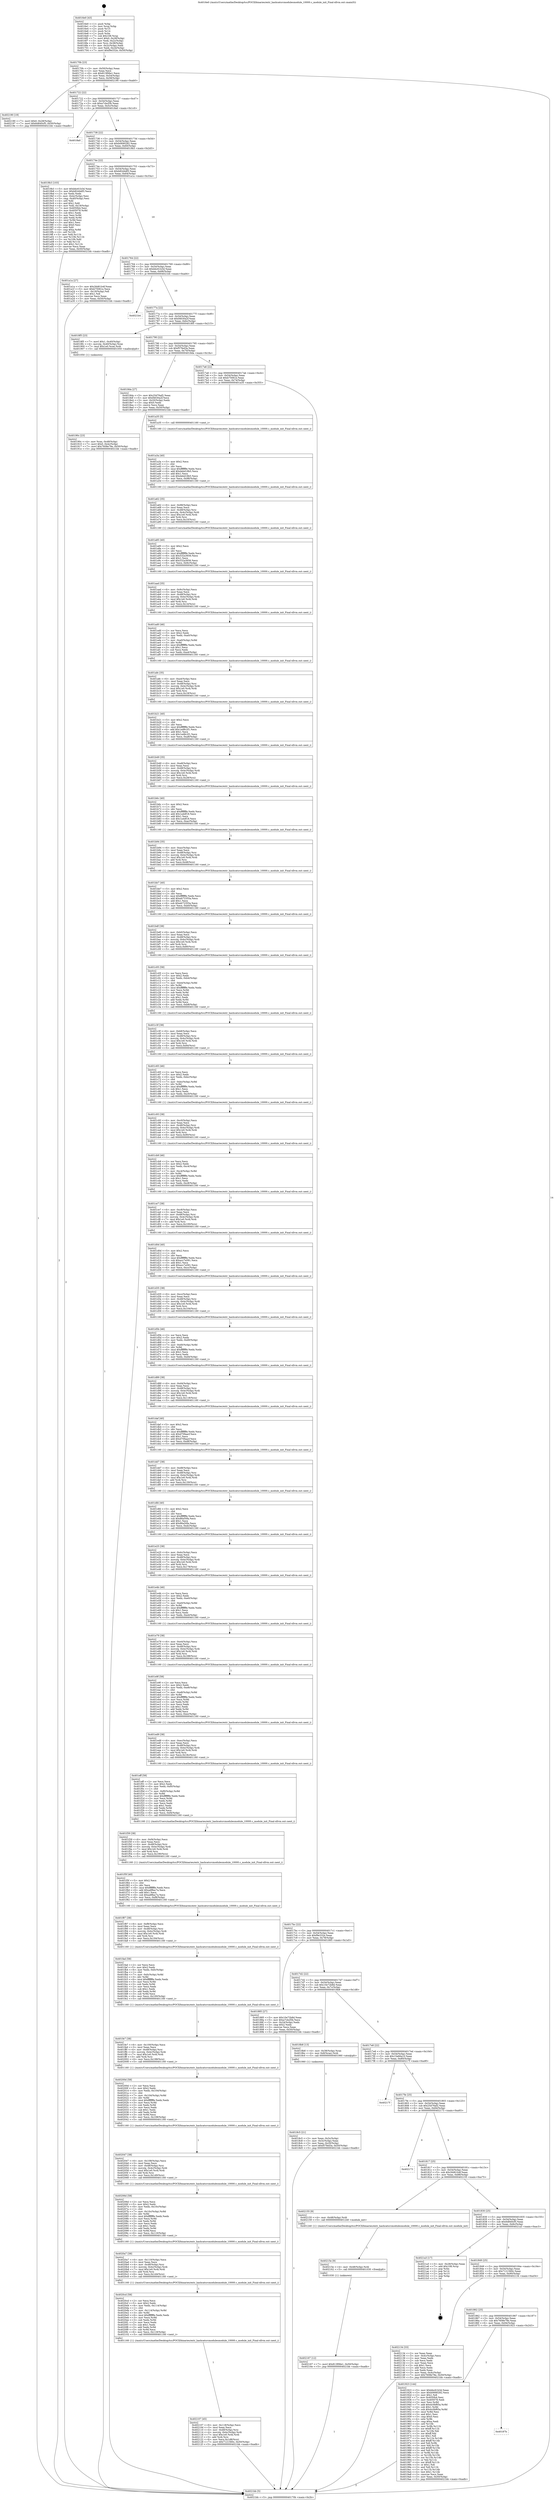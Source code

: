 digraph "0x4016e0" {
  label = "0x4016e0 (/mnt/c/Users/mathe/Desktop/tcc/POCII/binaries/extr_hashcatsrcmodulesmodule_10000.c_module_init_Final-ollvm.out::main(0))"
  labelloc = "t"
  node[shape=record]

  Entry [label="",width=0.3,height=0.3,shape=circle,fillcolor=black,style=filled]
  "0x40170b" [label="{
     0x40170b [23]\l
     | [instrs]\l
     &nbsp;&nbsp;0x40170b \<+3\>: mov -0x50(%rbp),%eax\l
     &nbsp;&nbsp;0x40170e \<+2\>: mov %eax,%ecx\l
     &nbsp;&nbsp;0x401710 \<+6\>: sub $0x813f06e1,%ecx\l
     &nbsp;&nbsp;0x401716 \<+3\>: mov %eax,-0x54(%rbp)\l
     &nbsp;&nbsp;0x401719 \<+3\>: mov %ecx,-0x58(%rbp)\l
     &nbsp;&nbsp;0x40171c \<+6\>: je 0000000000402190 \<main+0xab0\>\l
  }"]
  "0x402190" [label="{
     0x402190 [19]\l
     | [instrs]\l
     &nbsp;&nbsp;0x402190 \<+7\>: movl $0x0,-0x28(%rbp)\l
     &nbsp;&nbsp;0x402197 \<+7\>: movl $0x6d840cf5,-0x50(%rbp)\l
     &nbsp;&nbsp;0x40219e \<+5\>: jmp 00000000004021bb \<main+0xadb\>\l
  }"]
  "0x401722" [label="{
     0x401722 [22]\l
     | [instrs]\l
     &nbsp;&nbsp;0x401722 \<+5\>: jmp 0000000000401727 \<main+0x47\>\l
     &nbsp;&nbsp;0x401727 \<+3\>: mov -0x54(%rbp),%eax\l
     &nbsp;&nbsp;0x40172a \<+5\>: sub $0xa7cbcf3b,%eax\l
     &nbsp;&nbsp;0x40172f \<+3\>: mov %eax,-0x5c(%rbp)\l
     &nbsp;&nbsp;0x401732 \<+6\>: je 00000000004018a0 \<main+0x1c0\>\l
  }"]
  Exit [label="",width=0.3,height=0.3,shape=circle,fillcolor=black,style=filled,peripheries=2]
  "0x4018a0" [label="{
     0x4018a0\l
  }", style=dashed]
  "0x401738" [label="{
     0x401738 [22]\l
     | [instrs]\l
     &nbsp;&nbsp;0x401738 \<+5\>: jmp 000000000040173d \<main+0x5d\>\l
     &nbsp;&nbsp;0x40173d \<+3\>: mov -0x54(%rbp),%eax\l
     &nbsp;&nbsp;0x401740 \<+5\>: sub $0xb0690282,%eax\l
     &nbsp;&nbsp;0x401745 \<+3\>: mov %eax,-0x60(%rbp)\l
     &nbsp;&nbsp;0x401748 \<+6\>: je 00000000004019b3 \<main+0x2d3\>\l
  }"]
  "0x402167" [label="{
     0x402167 [12]\l
     | [instrs]\l
     &nbsp;&nbsp;0x402167 \<+7\>: movl $0x813f06e1,-0x50(%rbp)\l
     &nbsp;&nbsp;0x40216e \<+5\>: jmp 00000000004021bb \<main+0xadb\>\l
  }"]
  "0x4019b3" [label="{
     0x4019b3 [103]\l
     | [instrs]\l
     &nbsp;&nbsp;0x4019b3 \<+5\>: mov $0xbbc61b3d,%eax\l
     &nbsp;&nbsp;0x4019b8 \<+5\>: mov $0xb82d4df3,%ecx\l
     &nbsp;&nbsp;0x4019bd \<+2\>: xor %edx,%edx\l
     &nbsp;&nbsp;0x4019bf \<+3\>: mov -0x4c(%rbp),%esi\l
     &nbsp;&nbsp;0x4019c2 \<+3\>: cmp -0x40(%rbp),%esi\l
     &nbsp;&nbsp;0x4019c5 \<+4\>: setl %dil\l
     &nbsp;&nbsp;0x4019c9 \<+4\>: and $0x1,%dil\l
     &nbsp;&nbsp;0x4019cd \<+4\>: mov %dil,-0x19(%rbp)\l
     &nbsp;&nbsp;0x4019d1 \<+7\>: mov 0x4050b4,%esi\l
     &nbsp;&nbsp;0x4019d8 \<+8\>: mov 0x405078,%r8d\l
     &nbsp;&nbsp;0x4019e0 \<+3\>: sub $0x1,%edx\l
     &nbsp;&nbsp;0x4019e3 \<+3\>: mov %esi,%r9d\l
     &nbsp;&nbsp;0x4019e6 \<+3\>: add %edx,%r9d\l
     &nbsp;&nbsp;0x4019e9 \<+4\>: imul %r9d,%esi\l
     &nbsp;&nbsp;0x4019ed \<+3\>: and $0x1,%esi\l
     &nbsp;&nbsp;0x4019f0 \<+3\>: cmp $0x0,%esi\l
     &nbsp;&nbsp;0x4019f3 \<+4\>: sete %dil\l
     &nbsp;&nbsp;0x4019f7 \<+4\>: cmp $0xa,%r8d\l
     &nbsp;&nbsp;0x4019fb \<+4\>: setl %r10b\l
     &nbsp;&nbsp;0x4019ff \<+3\>: mov %dil,%r11b\l
     &nbsp;&nbsp;0x401a02 \<+3\>: and %r10b,%r11b\l
     &nbsp;&nbsp;0x401a05 \<+3\>: xor %r10b,%dil\l
     &nbsp;&nbsp;0x401a08 \<+3\>: or %dil,%r11b\l
     &nbsp;&nbsp;0x401a0b \<+4\>: test $0x1,%r11b\l
     &nbsp;&nbsp;0x401a0f \<+3\>: cmovne %ecx,%eax\l
     &nbsp;&nbsp;0x401a12 \<+3\>: mov %eax,-0x50(%rbp)\l
     &nbsp;&nbsp;0x401a15 \<+5\>: jmp 00000000004021bb \<main+0xadb\>\l
  }"]
  "0x40174e" [label="{
     0x40174e [22]\l
     | [instrs]\l
     &nbsp;&nbsp;0x40174e \<+5\>: jmp 0000000000401753 \<main+0x73\>\l
     &nbsp;&nbsp;0x401753 \<+3\>: mov -0x54(%rbp),%eax\l
     &nbsp;&nbsp;0x401756 \<+5\>: sub $0xb82d4df3,%eax\l
     &nbsp;&nbsp;0x40175b \<+3\>: mov %eax,-0x64(%rbp)\l
     &nbsp;&nbsp;0x40175e \<+6\>: je 0000000000401a1a \<main+0x33a\>\l
  }"]
  "0x40215e" [label="{
     0x40215e [9]\l
     | [instrs]\l
     &nbsp;&nbsp;0x40215e \<+4\>: mov -0x48(%rbp),%rdi\l
     &nbsp;&nbsp;0x402162 \<+5\>: call 0000000000401030 \<free@plt\>\l
     | [calls]\l
     &nbsp;&nbsp;0x401030 \{1\} (unknown)\l
  }"]
  "0x401a1a" [label="{
     0x401a1a [27]\l
     | [instrs]\l
     &nbsp;&nbsp;0x401a1a \<+5\>: mov $0x26d61b4f,%eax\l
     &nbsp;&nbsp;0x401a1f \<+5\>: mov $0xb75061e,%ecx\l
     &nbsp;&nbsp;0x401a24 \<+3\>: mov -0x19(%rbp),%dl\l
     &nbsp;&nbsp;0x401a27 \<+3\>: test $0x1,%dl\l
     &nbsp;&nbsp;0x401a2a \<+3\>: cmovne %ecx,%eax\l
     &nbsp;&nbsp;0x401a2d \<+3\>: mov %eax,-0x50(%rbp)\l
     &nbsp;&nbsp;0x401a30 \<+5\>: jmp 00000000004021bb \<main+0xadb\>\l
  }"]
  "0x401764" [label="{
     0x401764 [22]\l
     | [instrs]\l
     &nbsp;&nbsp;0x401764 \<+5\>: jmp 0000000000401769 \<main+0x89\>\l
     &nbsp;&nbsp;0x401769 \<+3\>: mov -0x54(%rbp),%eax\l
     &nbsp;&nbsp;0x40176c \<+5\>: sub $0xbbc61b3d,%eax\l
     &nbsp;&nbsp;0x401771 \<+3\>: mov %eax,-0x68(%rbp)\l
     &nbsp;&nbsp;0x401774 \<+6\>: je 00000000004021b4 \<main+0xad4\>\l
  }"]
  "0x402107" [label="{
     0x402107 [45]\l
     | [instrs]\l
     &nbsp;&nbsp;0x402107 \<+6\>: mov -0x118(%rbp),%ecx\l
     &nbsp;&nbsp;0x40210d \<+3\>: imul %eax,%ecx\l
     &nbsp;&nbsp;0x402110 \<+4\>: mov -0x48(%rbp),%rsi\l
     &nbsp;&nbsp;0x402114 \<+4\>: movslq -0x4c(%rbp),%rdi\l
     &nbsp;&nbsp;0x402118 \<+7\>: imul $0x1e0,%rdi,%rdi\l
     &nbsp;&nbsp;0x40211f \<+3\>: add %rdi,%rsi\l
     &nbsp;&nbsp;0x402122 \<+6\>: mov %ecx,0x1d8(%rsi)\l
     &nbsp;&nbsp;0x402128 \<+7\>: movl $0x7121560c,-0x50(%rbp)\l
     &nbsp;&nbsp;0x40212f \<+5\>: jmp 00000000004021bb \<main+0xadb\>\l
  }"]
  "0x4021b4" [label="{
     0x4021b4\l
  }", style=dashed]
  "0x40177a" [label="{
     0x40177a [22]\l
     | [instrs]\l
     &nbsp;&nbsp;0x40177a \<+5\>: jmp 000000000040177f \<main+0x9f\>\l
     &nbsp;&nbsp;0x40177f \<+3\>: mov -0x54(%rbp),%eax\l
     &nbsp;&nbsp;0x401782 \<+5\>: sub $0xf4630a2f,%eax\l
     &nbsp;&nbsp;0x401787 \<+3\>: mov %eax,-0x6c(%rbp)\l
     &nbsp;&nbsp;0x40178a \<+6\>: je 00000000004018f5 \<main+0x215\>\l
  }"]
  "0x4020cd" [label="{
     0x4020cd [58]\l
     | [instrs]\l
     &nbsp;&nbsp;0x4020cd \<+2\>: xor %ecx,%ecx\l
     &nbsp;&nbsp;0x4020cf \<+5\>: mov $0x2,%edx\l
     &nbsp;&nbsp;0x4020d4 \<+6\>: mov %edx,-0x114(%rbp)\l
     &nbsp;&nbsp;0x4020da \<+1\>: cltd\l
     &nbsp;&nbsp;0x4020db \<+7\>: mov -0x114(%rbp),%r8d\l
     &nbsp;&nbsp;0x4020e2 \<+3\>: idiv %r8d\l
     &nbsp;&nbsp;0x4020e5 \<+6\>: imul $0xfffffffe,%edx,%edx\l
     &nbsp;&nbsp;0x4020eb \<+3\>: mov %ecx,%r9d\l
     &nbsp;&nbsp;0x4020ee \<+3\>: sub %edx,%r9d\l
     &nbsp;&nbsp;0x4020f1 \<+2\>: mov %ecx,%edx\l
     &nbsp;&nbsp;0x4020f3 \<+3\>: sub $0x1,%edx\l
     &nbsp;&nbsp;0x4020f6 \<+3\>: add %edx,%r9d\l
     &nbsp;&nbsp;0x4020f9 \<+3\>: sub %r9d,%ecx\l
     &nbsp;&nbsp;0x4020fc \<+6\>: mov %ecx,-0x118(%rbp)\l
     &nbsp;&nbsp;0x402102 \<+5\>: call 0000000000401160 \<next_i\>\l
     | [calls]\l
     &nbsp;&nbsp;0x401160 \{1\} (/mnt/c/Users/mathe/Desktop/tcc/POCII/binaries/extr_hashcatsrcmodulesmodule_10000.c_module_init_Final-ollvm.out::next_i)\l
  }"]
  "0x4018f5" [label="{
     0x4018f5 [23]\l
     | [instrs]\l
     &nbsp;&nbsp;0x4018f5 \<+7\>: movl $0x1,-0x40(%rbp)\l
     &nbsp;&nbsp;0x4018fc \<+4\>: movslq -0x40(%rbp),%rax\l
     &nbsp;&nbsp;0x401900 \<+7\>: imul $0x1e0,%rax,%rdi\l
     &nbsp;&nbsp;0x401907 \<+5\>: call 0000000000401050 \<malloc@plt\>\l
     | [calls]\l
     &nbsp;&nbsp;0x401050 \{1\} (unknown)\l
  }"]
  "0x401790" [label="{
     0x401790 [22]\l
     | [instrs]\l
     &nbsp;&nbsp;0x401790 \<+5\>: jmp 0000000000401795 \<main+0xb5\>\l
     &nbsp;&nbsp;0x401795 \<+3\>: mov -0x54(%rbp),%eax\l
     &nbsp;&nbsp;0x401798 \<+5\>: sub $0xf57fed3a,%eax\l
     &nbsp;&nbsp;0x40179d \<+3\>: mov %eax,-0x70(%rbp)\l
     &nbsp;&nbsp;0x4017a0 \<+6\>: je 00000000004018da \<main+0x1fa\>\l
  }"]
  "0x4020a7" [label="{
     0x4020a7 [38]\l
     | [instrs]\l
     &nbsp;&nbsp;0x4020a7 \<+6\>: mov -0x110(%rbp),%ecx\l
     &nbsp;&nbsp;0x4020ad \<+3\>: imul %eax,%ecx\l
     &nbsp;&nbsp;0x4020b0 \<+4\>: mov -0x48(%rbp),%rsi\l
     &nbsp;&nbsp;0x4020b4 \<+4\>: movslq -0x4c(%rbp),%rdi\l
     &nbsp;&nbsp;0x4020b8 \<+7\>: imul $0x1e0,%rdi,%rdi\l
     &nbsp;&nbsp;0x4020bf \<+3\>: add %rdi,%rsi\l
     &nbsp;&nbsp;0x4020c2 \<+6\>: mov %ecx,0x1d4(%rsi)\l
     &nbsp;&nbsp;0x4020c8 \<+5\>: call 0000000000401160 \<next_i\>\l
     | [calls]\l
     &nbsp;&nbsp;0x401160 \{1\} (/mnt/c/Users/mathe/Desktop/tcc/POCII/binaries/extr_hashcatsrcmodulesmodule_10000.c_module_init_Final-ollvm.out::next_i)\l
  }"]
  "0x4018da" [label="{
     0x4018da [27]\l
     | [instrs]\l
     &nbsp;&nbsp;0x4018da \<+5\>: mov $0x25d76af2,%eax\l
     &nbsp;&nbsp;0x4018df \<+5\>: mov $0xf4630a2f,%ecx\l
     &nbsp;&nbsp;0x4018e4 \<+3\>: mov -0x20(%rbp),%edx\l
     &nbsp;&nbsp;0x4018e7 \<+3\>: cmp $0x0,%edx\l
     &nbsp;&nbsp;0x4018ea \<+3\>: cmove %ecx,%eax\l
     &nbsp;&nbsp;0x4018ed \<+3\>: mov %eax,-0x50(%rbp)\l
     &nbsp;&nbsp;0x4018f0 \<+5\>: jmp 00000000004021bb \<main+0xadb\>\l
  }"]
  "0x4017a6" [label="{
     0x4017a6 [22]\l
     | [instrs]\l
     &nbsp;&nbsp;0x4017a6 \<+5\>: jmp 00000000004017ab \<main+0xcb\>\l
     &nbsp;&nbsp;0x4017ab \<+3\>: mov -0x54(%rbp),%eax\l
     &nbsp;&nbsp;0x4017ae \<+5\>: sub $0xb75061e,%eax\l
     &nbsp;&nbsp;0x4017b3 \<+3\>: mov %eax,-0x74(%rbp)\l
     &nbsp;&nbsp;0x4017b6 \<+6\>: je 0000000000401a35 \<main+0x355\>\l
  }"]
  "0x40206d" [label="{
     0x40206d [58]\l
     | [instrs]\l
     &nbsp;&nbsp;0x40206d \<+2\>: xor %ecx,%ecx\l
     &nbsp;&nbsp;0x40206f \<+5\>: mov $0x2,%edx\l
     &nbsp;&nbsp;0x402074 \<+6\>: mov %edx,-0x10c(%rbp)\l
     &nbsp;&nbsp;0x40207a \<+1\>: cltd\l
     &nbsp;&nbsp;0x40207b \<+7\>: mov -0x10c(%rbp),%r8d\l
     &nbsp;&nbsp;0x402082 \<+3\>: idiv %r8d\l
     &nbsp;&nbsp;0x402085 \<+6\>: imul $0xfffffffe,%edx,%edx\l
     &nbsp;&nbsp;0x40208b \<+3\>: mov %ecx,%r9d\l
     &nbsp;&nbsp;0x40208e \<+3\>: sub %edx,%r9d\l
     &nbsp;&nbsp;0x402091 \<+2\>: mov %ecx,%edx\l
     &nbsp;&nbsp;0x402093 \<+3\>: sub $0x1,%edx\l
     &nbsp;&nbsp;0x402096 \<+3\>: add %edx,%r9d\l
     &nbsp;&nbsp;0x402099 \<+3\>: sub %r9d,%ecx\l
     &nbsp;&nbsp;0x40209c \<+6\>: mov %ecx,-0x110(%rbp)\l
     &nbsp;&nbsp;0x4020a2 \<+5\>: call 0000000000401160 \<next_i\>\l
     | [calls]\l
     &nbsp;&nbsp;0x401160 \{1\} (/mnt/c/Users/mathe/Desktop/tcc/POCII/binaries/extr_hashcatsrcmodulesmodule_10000.c_module_init_Final-ollvm.out::next_i)\l
  }"]
  "0x401a35" [label="{
     0x401a35 [5]\l
     | [instrs]\l
     &nbsp;&nbsp;0x401a35 \<+5\>: call 0000000000401160 \<next_i\>\l
     | [calls]\l
     &nbsp;&nbsp;0x401160 \{1\} (/mnt/c/Users/mathe/Desktop/tcc/POCII/binaries/extr_hashcatsrcmodulesmodule_10000.c_module_init_Final-ollvm.out::next_i)\l
  }"]
  "0x4017bc" [label="{
     0x4017bc [22]\l
     | [instrs]\l
     &nbsp;&nbsp;0x4017bc \<+5\>: jmp 00000000004017c1 \<main+0xe1\>\l
     &nbsp;&nbsp;0x4017c1 \<+3\>: mov -0x54(%rbp),%eax\l
     &nbsp;&nbsp;0x4017c4 \<+5\>: sub $0xf9e332e,%eax\l
     &nbsp;&nbsp;0x4017c9 \<+3\>: mov %eax,-0x78(%rbp)\l
     &nbsp;&nbsp;0x4017cc \<+6\>: je 0000000000401885 \<main+0x1a5\>\l
  }"]
  "0x402047" [label="{
     0x402047 [38]\l
     | [instrs]\l
     &nbsp;&nbsp;0x402047 \<+6\>: mov -0x108(%rbp),%ecx\l
     &nbsp;&nbsp;0x40204d \<+3\>: imul %eax,%ecx\l
     &nbsp;&nbsp;0x402050 \<+4\>: mov -0x48(%rbp),%rsi\l
     &nbsp;&nbsp;0x402054 \<+4\>: movslq -0x4c(%rbp),%rdi\l
     &nbsp;&nbsp;0x402058 \<+7\>: imul $0x1e0,%rdi,%rdi\l
     &nbsp;&nbsp;0x40205f \<+3\>: add %rdi,%rsi\l
     &nbsp;&nbsp;0x402062 \<+6\>: mov %ecx,0x1d0(%rsi)\l
     &nbsp;&nbsp;0x402068 \<+5\>: call 0000000000401160 \<next_i\>\l
     | [calls]\l
     &nbsp;&nbsp;0x401160 \{1\} (/mnt/c/Users/mathe/Desktop/tcc/POCII/binaries/extr_hashcatsrcmodulesmodule_10000.c_module_init_Final-ollvm.out::next_i)\l
  }"]
  "0x401885" [label="{
     0x401885 [27]\l
     | [instrs]\l
     &nbsp;&nbsp;0x401885 \<+5\>: mov $0x10e72b8d,%eax\l
     &nbsp;&nbsp;0x40188a \<+5\>: mov $0xa7cbcf3b,%ecx\l
     &nbsp;&nbsp;0x40188f \<+3\>: mov -0x24(%rbp),%edx\l
     &nbsp;&nbsp;0x401892 \<+3\>: cmp $0x2,%edx\l
     &nbsp;&nbsp;0x401895 \<+3\>: cmovne %ecx,%eax\l
     &nbsp;&nbsp;0x401898 \<+3\>: mov %eax,-0x50(%rbp)\l
     &nbsp;&nbsp;0x40189b \<+5\>: jmp 00000000004021bb \<main+0xadb\>\l
  }"]
  "0x4017d2" [label="{
     0x4017d2 [22]\l
     | [instrs]\l
     &nbsp;&nbsp;0x4017d2 \<+5\>: jmp 00000000004017d7 \<main+0xf7\>\l
     &nbsp;&nbsp;0x4017d7 \<+3\>: mov -0x54(%rbp),%eax\l
     &nbsp;&nbsp;0x4017da \<+5\>: sub $0x10e72b8d,%eax\l
     &nbsp;&nbsp;0x4017df \<+3\>: mov %eax,-0x7c(%rbp)\l
     &nbsp;&nbsp;0x4017e2 \<+6\>: je 00000000004018b8 \<main+0x1d8\>\l
  }"]
  "0x4021bb" [label="{
     0x4021bb [5]\l
     | [instrs]\l
     &nbsp;&nbsp;0x4021bb \<+5\>: jmp 000000000040170b \<main+0x2b\>\l
  }"]
  "0x4016e0" [label="{
     0x4016e0 [43]\l
     | [instrs]\l
     &nbsp;&nbsp;0x4016e0 \<+1\>: push %rbp\l
     &nbsp;&nbsp;0x4016e1 \<+3\>: mov %rsp,%rbp\l
     &nbsp;&nbsp;0x4016e4 \<+2\>: push %r15\l
     &nbsp;&nbsp;0x4016e6 \<+2\>: push %r14\l
     &nbsp;&nbsp;0x4016e8 \<+1\>: push %rbx\l
     &nbsp;&nbsp;0x4016e9 \<+7\>: sub $0x108,%rsp\l
     &nbsp;&nbsp;0x4016f0 \<+7\>: movl $0x0,-0x28(%rbp)\l
     &nbsp;&nbsp;0x4016f7 \<+3\>: mov %edi,-0x2c(%rbp)\l
     &nbsp;&nbsp;0x4016fa \<+4\>: mov %rsi,-0x38(%rbp)\l
     &nbsp;&nbsp;0x4016fe \<+3\>: mov -0x2c(%rbp),%edi\l
     &nbsp;&nbsp;0x401701 \<+3\>: mov %edi,-0x24(%rbp)\l
     &nbsp;&nbsp;0x401704 \<+7\>: movl $0xf9e332e,-0x50(%rbp)\l
  }"]
  "0x40200d" [label="{
     0x40200d [58]\l
     | [instrs]\l
     &nbsp;&nbsp;0x40200d \<+2\>: xor %ecx,%ecx\l
     &nbsp;&nbsp;0x40200f \<+5\>: mov $0x2,%edx\l
     &nbsp;&nbsp;0x402014 \<+6\>: mov %edx,-0x104(%rbp)\l
     &nbsp;&nbsp;0x40201a \<+1\>: cltd\l
     &nbsp;&nbsp;0x40201b \<+7\>: mov -0x104(%rbp),%r8d\l
     &nbsp;&nbsp;0x402022 \<+3\>: idiv %r8d\l
     &nbsp;&nbsp;0x402025 \<+6\>: imul $0xfffffffe,%edx,%edx\l
     &nbsp;&nbsp;0x40202b \<+3\>: mov %ecx,%r9d\l
     &nbsp;&nbsp;0x40202e \<+3\>: sub %edx,%r9d\l
     &nbsp;&nbsp;0x402031 \<+2\>: mov %ecx,%edx\l
     &nbsp;&nbsp;0x402033 \<+3\>: sub $0x1,%edx\l
     &nbsp;&nbsp;0x402036 \<+3\>: add %edx,%r9d\l
     &nbsp;&nbsp;0x402039 \<+3\>: sub %r9d,%ecx\l
     &nbsp;&nbsp;0x40203c \<+6\>: mov %ecx,-0x108(%rbp)\l
     &nbsp;&nbsp;0x402042 \<+5\>: call 0000000000401160 \<next_i\>\l
     | [calls]\l
     &nbsp;&nbsp;0x401160 \{1\} (/mnt/c/Users/mathe/Desktop/tcc/POCII/binaries/extr_hashcatsrcmodulesmodule_10000.c_module_init_Final-ollvm.out::next_i)\l
  }"]
  "0x4018b8" [label="{
     0x4018b8 [13]\l
     | [instrs]\l
     &nbsp;&nbsp;0x4018b8 \<+4\>: mov -0x38(%rbp),%rax\l
     &nbsp;&nbsp;0x4018bc \<+4\>: mov 0x8(%rax),%rdi\l
     &nbsp;&nbsp;0x4018c0 \<+5\>: call 0000000000401060 \<atoi@plt\>\l
     | [calls]\l
     &nbsp;&nbsp;0x401060 \{1\} (unknown)\l
  }"]
  "0x4017e8" [label="{
     0x4017e8 [22]\l
     | [instrs]\l
     &nbsp;&nbsp;0x4017e8 \<+5\>: jmp 00000000004017ed \<main+0x10d\>\l
     &nbsp;&nbsp;0x4017ed \<+3\>: mov -0x54(%rbp),%eax\l
     &nbsp;&nbsp;0x4017f0 \<+5\>: sub $0x15a66a10,%eax\l
     &nbsp;&nbsp;0x4017f5 \<+3\>: mov %eax,-0x80(%rbp)\l
     &nbsp;&nbsp;0x4017f8 \<+6\>: je 000000000040217f \<main+0xa9f\>\l
  }"]
  "0x4018c5" [label="{
     0x4018c5 [21]\l
     | [instrs]\l
     &nbsp;&nbsp;0x4018c5 \<+3\>: mov %eax,-0x3c(%rbp)\l
     &nbsp;&nbsp;0x4018c8 \<+3\>: mov -0x3c(%rbp),%eax\l
     &nbsp;&nbsp;0x4018cb \<+3\>: mov %eax,-0x20(%rbp)\l
     &nbsp;&nbsp;0x4018ce \<+7\>: movl $0xf57fed3a,-0x50(%rbp)\l
     &nbsp;&nbsp;0x4018d5 \<+5\>: jmp 00000000004021bb \<main+0xadb\>\l
  }"]
  "0x40190c" [label="{
     0x40190c [23]\l
     | [instrs]\l
     &nbsp;&nbsp;0x40190c \<+4\>: mov %rax,-0x48(%rbp)\l
     &nbsp;&nbsp;0x401910 \<+7\>: movl $0x0,-0x4c(%rbp)\l
     &nbsp;&nbsp;0x401917 \<+7\>: movl $0x7608e78e,-0x50(%rbp)\l
     &nbsp;&nbsp;0x40191e \<+5\>: jmp 00000000004021bb \<main+0xadb\>\l
  }"]
  "0x401fe7" [label="{
     0x401fe7 [38]\l
     | [instrs]\l
     &nbsp;&nbsp;0x401fe7 \<+6\>: mov -0x100(%rbp),%ecx\l
     &nbsp;&nbsp;0x401fed \<+3\>: imul %eax,%ecx\l
     &nbsp;&nbsp;0x401ff0 \<+4\>: mov -0x48(%rbp),%rsi\l
     &nbsp;&nbsp;0x401ff4 \<+4\>: movslq -0x4c(%rbp),%rdi\l
     &nbsp;&nbsp;0x401ff8 \<+7\>: imul $0x1e0,%rdi,%rdi\l
     &nbsp;&nbsp;0x401fff \<+3\>: add %rdi,%rsi\l
     &nbsp;&nbsp;0x402002 \<+6\>: mov %ecx,0x198(%rsi)\l
     &nbsp;&nbsp;0x402008 \<+5\>: call 0000000000401160 \<next_i\>\l
     | [calls]\l
     &nbsp;&nbsp;0x401160 \{1\} (/mnt/c/Users/mathe/Desktop/tcc/POCII/binaries/extr_hashcatsrcmodulesmodule_10000.c_module_init_Final-ollvm.out::next_i)\l
  }"]
  "0x40217f" [label="{
     0x40217f\l
  }", style=dashed]
  "0x4017fe" [label="{
     0x4017fe [25]\l
     | [instrs]\l
     &nbsp;&nbsp;0x4017fe \<+5\>: jmp 0000000000401803 \<main+0x123\>\l
     &nbsp;&nbsp;0x401803 \<+3\>: mov -0x54(%rbp),%eax\l
     &nbsp;&nbsp;0x401806 \<+5\>: sub $0x25d76af2,%eax\l
     &nbsp;&nbsp;0x40180b \<+6\>: mov %eax,-0x84(%rbp)\l
     &nbsp;&nbsp;0x401811 \<+6\>: je 0000000000402173 \<main+0xa93\>\l
  }"]
  "0x401fad" [label="{
     0x401fad [58]\l
     | [instrs]\l
     &nbsp;&nbsp;0x401fad \<+2\>: xor %ecx,%ecx\l
     &nbsp;&nbsp;0x401faf \<+5\>: mov $0x2,%edx\l
     &nbsp;&nbsp;0x401fb4 \<+6\>: mov %edx,-0xfc(%rbp)\l
     &nbsp;&nbsp;0x401fba \<+1\>: cltd\l
     &nbsp;&nbsp;0x401fbb \<+7\>: mov -0xfc(%rbp),%r8d\l
     &nbsp;&nbsp;0x401fc2 \<+3\>: idiv %r8d\l
     &nbsp;&nbsp;0x401fc5 \<+6\>: imul $0xfffffffe,%edx,%edx\l
     &nbsp;&nbsp;0x401fcb \<+3\>: mov %ecx,%r9d\l
     &nbsp;&nbsp;0x401fce \<+3\>: sub %edx,%r9d\l
     &nbsp;&nbsp;0x401fd1 \<+2\>: mov %ecx,%edx\l
     &nbsp;&nbsp;0x401fd3 \<+3\>: sub $0x1,%edx\l
     &nbsp;&nbsp;0x401fd6 \<+3\>: add %edx,%r9d\l
     &nbsp;&nbsp;0x401fd9 \<+3\>: sub %r9d,%ecx\l
     &nbsp;&nbsp;0x401fdc \<+6\>: mov %ecx,-0x100(%rbp)\l
     &nbsp;&nbsp;0x401fe2 \<+5\>: call 0000000000401160 \<next_i\>\l
     | [calls]\l
     &nbsp;&nbsp;0x401160 \{1\} (/mnt/c/Users/mathe/Desktop/tcc/POCII/binaries/extr_hashcatsrcmodulesmodule_10000.c_module_init_Final-ollvm.out::next_i)\l
  }"]
  "0x402173" [label="{
     0x402173\l
  }", style=dashed]
  "0x401817" [label="{
     0x401817 [25]\l
     | [instrs]\l
     &nbsp;&nbsp;0x401817 \<+5\>: jmp 000000000040181c \<main+0x13c\>\l
     &nbsp;&nbsp;0x40181c \<+3\>: mov -0x54(%rbp),%eax\l
     &nbsp;&nbsp;0x40181f \<+5\>: sub $0x26d61b4f,%eax\l
     &nbsp;&nbsp;0x401824 \<+6\>: mov %eax,-0x88(%rbp)\l
     &nbsp;&nbsp;0x40182a \<+6\>: je 0000000000402155 \<main+0xa75\>\l
  }"]
  "0x401f87" [label="{
     0x401f87 [38]\l
     | [instrs]\l
     &nbsp;&nbsp;0x401f87 \<+6\>: mov -0xf8(%rbp),%ecx\l
     &nbsp;&nbsp;0x401f8d \<+3\>: imul %eax,%ecx\l
     &nbsp;&nbsp;0x401f90 \<+4\>: mov -0x48(%rbp),%rsi\l
     &nbsp;&nbsp;0x401f94 \<+4\>: movslq -0x4c(%rbp),%rdi\l
     &nbsp;&nbsp;0x401f98 \<+7\>: imul $0x1e0,%rdi,%rdi\l
     &nbsp;&nbsp;0x401f9f \<+3\>: add %rdi,%rsi\l
     &nbsp;&nbsp;0x401fa2 \<+6\>: mov %ecx,0x194(%rsi)\l
     &nbsp;&nbsp;0x401fa8 \<+5\>: call 0000000000401160 \<next_i\>\l
     | [calls]\l
     &nbsp;&nbsp;0x401160 \{1\} (/mnt/c/Users/mathe/Desktop/tcc/POCII/binaries/extr_hashcatsrcmodulesmodule_10000.c_module_init_Final-ollvm.out::next_i)\l
  }"]
  "0x402155" [label="{
     0x402155 [9]\l
     | [instrs]\l
     &nbsp;&nbsp;0x402155 \<+4\>: mov -0x48(%rbp),%rdi\l
     &nbsp;&nbsp;0x402159 \<+5\>: call 0000000000401240 \<module_init\>\l
     | [calls]\l
     &nbsp;&nbsp;0x401240 \{1\} (/mnt/c/Users/mathe/Desktop/tcc/POCII/binaries/extr_hashcatsrcmodulesmodule_10000.c_module_init_Final-ollvm.out::module_init)\l
  }"]
  "0x401830" [label="{
     0x401830 [25]\l
     | [instrs]\l
     &nbsp;&nbsp;0x401830 \<+5\>: jmp 0000000000401835 \<main+0x155\>\l
     &nbsp;&nbsp;0x401835 \<+3\>: mov -0x54(%rbp),%eax\l
     &nbsp;&nbsp;0x401838 \<+5\>: sub $0x6d840cf5,%eax\l
     &nbsp;&nbsp;0x40183d \<+6\>: mov %eax,-0x8c(%rbp)\l
     &nbsp;&nbsp;0x401843 \<+6\>: je 00000000004021a3 \<main+0xac3\>\l
  }"]
  "0x401f5f" [label="{
     0x401f5f [40]\l
     | [instrs]\l
     &nbsp;&nbsp;0x401f5f \<+5\>: mov $0x2,%ecx\l
     &nbsp;&nbsp;0x401f64 \<+1\>: cltd\l
     &nbsp;&nbsp;0x401f65 \<+2\>: idiv %ecx\l
     &nbsp;&nbsp;0x401f67 \<+6\>: imul $0xfffffffe,%edx,%ecx\l
     &nbsp;&nbsp;0x401f6d \<+6\>: add $0xadf8ac7a,%ecx\l
     &nbsp;&nbsp;0x401f73 \<+3\>: add $0x1,%ecx\l
     &nbsp;&nbsp;0x401f76 \<+6\>: sub $0xadf8ac7a,%ecx\l
     &nbsp;&nbsp;0x401f7c \<+6\>: mov %ecx,-0xf8(%rbp)\l
     &nbsp;&nbsp;0x401f82 \<+5\>: call 0000000000401160 \<next_i\>\l
     | [calls]\l
     &nbsp;&nbsp;0x401160 \{1\} (/mnt/c/Users/mathe/Desktop/tcc/POCII/binaries/extr_hashcatsrcmodulesmodule_10000.c_module_init_Final-ollvm.out::next_i)\l
  }"]
  "0x4021a3" [label="{
     0x4021a3 [17]\l
     | [instrs]\l
     &nbsp;&nbsp;0x4021a3 \<+3\>: mov -0x28(%rbp),%eax\l
     &nbsp;&nbsp;0x4021a6 \<+7\>: add $0x108,%rsp\l
     &nbsp;&nbsp;0x4021ad \<+1\>: pop %rbx\l
     &nbsp;&nbsp;0x4021ae \<+2\>: pop %r14\l
     &nbsp;&nbsp;0x4021b0 \<+2\>: pop %r15\l
     &nbsp;&nbsp;0x4021b2 \<+1\>: pop %rbp\l
     &nbsp;&nbsp;0x4021b3 \<+1\>: ret\l
  }"]
  "0x401849" [label="{
     0x401849 [25]\l
     | [instrs]\l
     &nbsp;&nbsp;0x401849 \<+5\>: jmp 000000000040184e \<main+0x16e\>\l
     &nbsp;&nbsp;0x40184e \<+3\>: mov -0x54(%rbp),%eax\l
     &nbsp;&nbsp;0x401851 \<+5\>: sub $0x7121560c,%eax\l
     &nbsp;&nbsp;0x401856 \<+6\>: mov %eax,-0x90(%rbp)\l
     &nbsp;&nbsp;0x40185c \<+6\>: je 0000000000402134 \<main+0xa54\>\l
  }"]
  "0x401f39" [label="{
     0x401f39 [38]\l
     | [instrs]\l
     &nbsp;&nbsp;0x401f39 \<+6\>: mov -0xf4(%rbp),%ecx\l
     &nbsp;&nbsp;0x401f3f \<+3\>: imul %eax,%ecx\l
     &nbsp;&nbsp;0x401f42 \<+4\>: mov -0x48(%rbp),%rsi\l
     &nbsp;&nbsp;0x401f46 \<+4\>: movslq -0x4c(%rbp),%rdi\l
     &nbsp;&nbsp;0x401f4a \<+7\>: imul $0x1e0,%rdi,%rdi\l
     &nbsp;&nbsp;0x401f51 \<+3\>: add %rdi,%rsi\l
     &nbsp;&nbsp;0x401f54 \<+6\>: mov %ecx,0x190(%rsi)\l
     &nbsp;&nbsp;0x401f5a \<+5\>: call 0000000000401160 \<next_i\>\l
     | [calls]\l
     &nbsp;&nbsp;0x401160 \{1\} (/mnt/c/Users/mathe/Desktop/tcc/POCII/binaries/extr_hashcatsrcmodulesmodule_10000.c_module_init_Final-ollvm.out::next_i)\l
  }"]
  "0x402134" [label="{
     0x402134 [33]\l
     | [instrs]\l
     &nbsp;&nbsp;0x402134 \<+2\>: xor %eax,%eax\l
     &nbsp;&nbsp;0x402136 \<+3\>: mov -0x4c(%rbp),%ecx\l
     &nbsp;&nbsp;0x402139 \<+2\>: mov %eax,%edx\l
     &nbsp;&nbsp;0x40213b \<+2\>: sub %ecx,%edx\l
     &nbsp;&nbsp;0x40213d \<+2\>: mov %eax,%ecx\l
     &nbsp;&nbsp;0x40213f \<+3\>: sub $0x1,%ecx\l
     &nbsp;&nbsp;0x402142 \<+2\>: add %ecx,%edx\l
     &nbsp;&nbsp;0x402144 \<+2\>: sub %edx,%eax\l
     &nbsp;&nbsp;0x402146 \<+3\>: mov %eax,-0x4c(%rbp)\l
     &nbsp;&nbsp;0x402149 \<+7\>: movl $0x7608e78e,-0x50(%rbp)\l
     &nbsp;&nbsp;0x402150 \<+5\>: jmp 00000000004021bb \<main+0xadb\>\l
  }"]
  "0x401862" [label="{
     0x401862 [25]\l
     | [instrs]\l
     &nbsp;&nbsp;0x401862 \<+5\>: jmp 0000000000401867 \<main+0x187\>\l
     &nbsp;&nbsp;0x401867 \<+3\>: mov -0x54(%rbp),%eax\l
     &nbsp;&nbsp;0x40186a \<+5\>: sub $0x7608e78e,%eax\l
     &nbsp;&nbsp;0x40186f \<+6\>: mov %eax,-0x94(%rbp)\l
     &nbsp;&nbsp;0x401875 \<+6\>: je 0000000000401923 \<main+0x243\>\l
  }"]
  "0x401eff" [label="{
     0x401eff [58]\l
     | [instrs]\l
     &nbsp;&nbsp;0x401eff \<+2\>: xor %ecx,%ecx\l
     &nbsp;&nbsp;0x401f01 \<+5\>: mov $0x2,%edx\l
     &nbsp;&nbsp;0x401f06 \<+6\>: mov %edx,-0xf0(%rbp)\l
     &nbsp;&nbsp;0x401f0c \<+1\>: cltd\l
     &nbsp;&nbsp;0x401f0d \<+7\>: mov -0xf0(%rbp),%r8d\l
     &nbsp;&nbsp;0x401f14 \<+3\>: idiv %r8d\l
     &nbsp;&nbsp;0x401f17 \<+6\>: imul $0xfffffffe,%edx,%edx\l
     &nbsp;&nbsp;0x401f1d \<+3\>: mov %ecx,%r9d\l
     &nbsp;&nbsp;0x401f20 \<+3\>: sub %edx,%r9d\l
     &nbsp;&nbsp;0x401f23 \<+2\>: mov %ecx,%edx\l
     &nbsp;&nbsp;0x401f25 \<+3\>: sub $0x1,%edx\l
     &nbsp;&nbsp;0x401f28 \<+3\>: add %edx,%r9d\l
     &nbsp;&nbsp;0x401f2b \<+3\>: sub %r9d,%ecx\l
     &nbsp;&nbsp;0x401f2e \<+6\>: mov %ecx,-0xf4(%rbp)\l
     &nbsp;&nbsp;0x401f34 \<+5\>: call 0000000000401160 \<next_i\>\l
     | [calls]\l
     &nbsp;&nbsp;0x401160 \{1\} (/mnt/c/Users/mathe/Desktop/tcc/POCII/binaries/extr_hashcatsrcmodulesmodule_10000.c_module_init_Final-ollvm.out::next_i)\l
  }"]
  "0x401923" [label="{
     0x401923 [144]\l
     | [instrs]\l
     &nbsp;&nbsp;0x401923 \<+5\>: mov $0xbbc61b3d,%eax\l
     &nbsp;&nbsp;0x401928 \<+5\>: mov $0xb0690282,%ecx\l
     &nbsp;&nbsp;0x40192d \<+2\>: mov $0x1,%dl\l
     &nbsp;&nbsp;0x40192f \<+7\>: mov 0x4050b4,%esi\l
     &nbsp;&nbsp;0x401936 \<+7\>: mov 0x405078,%edi\l
     &nbsp;&nbsp;0x40193d \<+3\>: mov %esi,%r8d\l
     &nbsp;&nbsp;0x401940 \<+7\>: add $0x4c0bf65a,%r8d\l
     &nbsp;&nbsp;0x401947 \<+4\>: sub $0x1,%r8d\l
     &nbsp;&nbsp;0x40194b \<+7\>: sub $0x4c0bf65a,%r8d\l
     &nbsp;&nbsp;0x401952 \<+4\>: imul %r8d,%esi\l
     &nbsp;&nbsp;0x401956 \<+3\>: and $0x1,%esi\l
     &nbsp;&nbsp;0x401959 \<+3\>: cmp $0x0,%esi\l
     &nbsp;&nbsp;0x40195c \<+4\>: sete %r9b\l
     &nbsp;&nbsp;0x401960 \<+3\>: cmp $0xa,%edi\l
     &nbsp;&nbsp;0x401963 \<+4\>: setl %r10b\l
     &nbsp;&nbsp;0x401967 \<+3\>: mov %r9b,%r11b\l
     &nbsp;&nbsp;0x40196a \<+4\>: xor $0xff,%r11b\l
     &nbsp;&nbsp;0x40196e \<+3\>: mov %r10b,%bl\l
     &nbsp;&nbsp;0x401971 \<+3\>: xor $0xff,%bl\l
     &nbsp;&nbsp;0x401974 \<+3\>: xor $0x1,%dl\l
     &nbsp;&nbsp;0x401977 \<+3\>: mov %r11b,%r14b\l
     &nbsp;&nbsp;0x40197a \<+4\>: and $0xff,%r14b\l
     &nbsp;&nbsp;0x40197e \<+3\>: and %dl,%r9b\l
     &nbsp;&nbsp;0x401981 \<+3\>: mov %bl,%r15b\l
     &nbsp;&nbsp;0x401984 \<+4\>: and $0xff,%r15b\l
     &nbsp;&nbsp;0x401988 \<+3\>: and %dl,%r10b\l
     &nbsp;&nbsp;0x40198b \<+3\>: or %r9b,%r14b\l
     &nbsp;&nbsp;0x40198e \<+3\>: or %r10b,%r15b\l
     &nbsp;&nbsp;0x401991 \<+3\>: xor %r15b,%r14b\l
     &nbsp;&nbsp;0x401994 \<+3\>: or %bl,%r11b\l
     &nbsp;&nbsp;0x401997 \<+4\>: xor $0xff,%r11b\l
     &nbsp;&nbsp;0x40199b \<+3\>: or $0x1,%dl\l
     &nbsp;&nbsp;0x40199e \<+3\>: and %dl,%r11b\l
     &nbsp;&nbsp;0x4019a1 \<+3\>: or %r11b,%r14b\l
     &nbsp;&nbsp;0x4019a4 \<+4\>: test $0x1,%r14b\l
     &nbsp;&nbsp;0x4019a8 \<+3\>: cmovne %ecx,%eax\l
     &nbsp;&nbsp;0x4019ab \<+3\>: mov %eax,-0x50(%rbp)\l
     &nbsp;&nbsp;0x4019ae \<+5\>: jmp 00000000004021bb \<main+0xadb\>\l
  }"]
  "0x40187b" [label="{
     0x40187b\l
  }", style=dashed]
  "0x401a3a" [label="{
     0x401a3a [40]\l
     | [instrs]\l
     &nbsp;&nbsp;0x401a3a \<+5\>: mov $0x2,%ecx\l
     &nbsp;&nbsp;0x401a3f \<+1\>: cltd\l
     &nbsp;&nbsp;0x401a40 \<+2\>: idiv %ecx\l
     &nbsp;&nbsp;0x401a42 \<+6\>: imul $0xfffffffe,%edx,%ecx\l
     &nbsp;&nbsp;0x401a48 \<+6\>: add $0xdebd18b5,%ecx\l
     &nbsp;&nbsp;0x401a4e \<+3\>: add $0x1,%ecx\l
     &nbsp;&nbsp;0x401a51 \<+6\>: sub $0xdebd18b5,%ecx\l
     &nbsp;&nbsp;0x401a57 \<+6\>: mov %ecx,-0x98(%rbp)\l
     &nbsp;&nbsp;0x401a5d \<+5\>: call 0000000000401160 \<next_i\>\l
     | [calls]\l
     &nbsp;&nbsp;0x401160 \{1\} (/mnt/c/Users/mathe/Desktop/tcc/POCII/binaries/extr_hashcatsrcmodulesmodule_10000.c_module_init_Final-ollvm.out::next_i)\l
  }"]
  "0x401a62" [label="{
     0x401a62 [35]\l
     | [instrs]\l
     &nbsp;&nbsp;0x401a62 \<+6\>: mov -0x98(%rbp),%ecx\l
     &nbsp;&nbsp;0x401a68 \<+3\>: imul %eax,%ecx\l
     &nbsp;&nbsp;0x401a6b \<+4\>: mov -0x48(%rbp),%rsi\l
     &nbsp;&nbsp;0x401a6f \<+4\>: movslq -0x4c(%rbp),%rdi\l
     &nbsp;&nbsp;0x401a73 \<+7\>: imul $0x1e0,%rdi,%rdi\l
     &nbsp;&nbsp;0x401a7a \<+3\>: add %rdi,%rsi\l
     &nbsp;&nbsp;0x401a7d \<+3\>: mov %ecx,0x10(%rsi)\l
     &nbsp;&nbsp;0x401a80 \<+5\>: call 0000000000401160 \<next_i\>\l
     | [calls]\l
     &nbsp;&nbsp;0x401160 \{1\} (/mnt/c/Users/mathe/Desktop/tcc/POCII/binaries/extr_hashcatsrcmodulesmodule_10000.c_module_init_Final-ollvm.out::next_i)\l
  }"]
  "0x401a85" [label="{
     0x401a85 [40]\l
     | [instrs]\l
     &nbsp;&nbsp;0x401a85 \<+5\>: mov $0x2,%ecx\l
     &nbsp;&nbsp;0x401a8a \<+1\>: cltd\l
     &nbsp;&nbsp;0x401a8b \<+2\>: idiv %ecx\l
     &nbsp;&nbsp;0x401a8d \<+6\>: imul $0xfffffffe,%edx,%ecx\l
     &nbsp;&nbsp;0x401a93 \<+6\>: sub $0x532a3656,%ecx\l
     &nbsp;&nbsp;0x401a99 \<+3\>: add $0x1,%ecx\l
     &nbsp;&nbsp;0x401a9c \<+6\>: add $0x532a3656,%ecx\l
     &nbsp;&nbsp;0x401aa2 \<+6\>: mov %ecx,-0x9c(%rbp)\l
     &nbsp;&nbsp;0x401aa8 \<+5\>: call 0000000000401160 \<next_i\>\l
     | [calls]\l
     &nbsp;&nbsp;0x401160 \{1\} (/mnt/c/Users/mathe/Desktop/tcc/POCII/binaries/extr_hashcatsrcmodulesmodule_10000.c_module_init_Final-ollvm.out::next_i)\l
  }"]
  "0x401aad" [label="{
     0x401aad [35]\l
     | [instrs]\l
     &nbsp;&nbsp;0x401aad \<+6\>: mov -0x9c(%rbp),%ecx\l
     &nbsp;&nbsp;0x401ab3 \<+3\>: imul %eax,%ecx\l
     &nbsp;&nbsp;0x401ab6 \<+4\>: mov -0x48(%rbp),%rsi\l
     &nbsp;&nbsp;0x401aba \<+4\>: movslq -0x4c(%rbp),%rdi\l
     &nbsp;&nbsp;0x401abe \<+7\>: imul $0x1e0,%rdi,%rdi\l
     &nbsp;&nbsp;0x401ac5 \<+3\>: add %rdi,%rsi\l
     &nbsp;&nbsp;0x401ac8 \<+3\>: mov %ecx,0x14(%rsi)\l
     &nbsp;&nbsp;0x401acb \<+5\>: call 0000000000401160 \<next_i\>\l
     | [calls]\l
     &nbsp;&nbsp;0x401160 \{1\} (/mnt/c/Users/mathe/Desktop/tcc/POCII/binaries/extr_hashcatsrcmodulesmodule_10000.c_module_init_Final-ollvm.out::next_i)\l
  }"]
  "0x401ad0" [label="{
     0x401ad0 [46]\l
     | [instrs]\l
     &nbsp;&nbsp;0x401ad0 \<+2\>: xor %ecx,%ecx\l
     &nbsp;&nbsp;0x401ad2 \<+5\>: mov $0x2,%edx\l
     &nbsp;&nbsp;0x401ad7 \<+6\>: mov %edx,-0xa0(%rbp)\l
     &nbsp;&nbsp;0x401add \<+1\>: cltd\l
     &nbsp;&nbsp;0x401ade \<+7\>: mov -0xa0(%rbp),%r8d\l
     &nbsp;&nbsp;0x401ae5 \<+3\>: idiv %r8d\l
     &nbsp;&nbsp;0x401ae8 \<+6\>: imul $0xfffffffe,%edx,%edx\l
     &nbsp;&nbsp;0x401aee \<+3\>: sub $0x1,%ecx\l
     &nbsp;&nbsp;0x401af1 \<+2\>: sub %ecx,%edx\l
     &nbsp;&nbsp;0x401af3 \<+6\>: mov %edx,-0xa4(%rbp)\l
     &nbsp;&nbsp;0x401af9 \<+5\>: call 0000000000401160 \<next_i\>\l
     | [calls]\l
     &nbsp;&nbsp;0x401160 \{1\} (/mnt/c/Users/mathe/Desktop/tcc/POCII/binaries/extr_hashcatsrcmodulesmodule_10000.c_module_init_Final-ollvm.out::next_i)\l
  }"]
  "0x401afe" [label="{
     0x401afe [35]\l
     | [instrs]\l
     &nbsp;&nbsp;0x401afe \<+6\>: mov -0xa4(%rbp),%ecx\l
     &nbsp;&nbsp;0x401b04 \<+3\>: imul %eax,%ecx\l
     &nbsp;&nbsp;0x401b07 \<+4\>: mov -0x48(%rbp),%rsi\l
     &nbsp;&nbsp;0x401b0b \<+4\>: movslq -0x4c(%rbp),%rdi\l
     &nbsp;&nbsp;0x401b0f \<+7\>: imul $0x1e0,%rdi,%rdi\l
     &nbsp;&nbsp;0x401b16 \<+3\>: add %rdi,%rsi\l
     &nbsp;&nbsp;0x401b19 \<+3\>: mov %ecx,0x18(%rsi)\l
     &nbsp;&nbsp;0x401b1c \<+5\>: call 0000000000401160 \<next_i\>\l
     | [calls]\l
     &nbsp;&nbsp;0x401160 \{1\} (/mnt/c/Users/mathe/Desktop/tcc/POCII/binaries/extr_hashcatsrcmodulesmodule_10000.c_module_init_Final-ollvm.out::next_i)\l
  }"]
  "0x401b21" [label="{
     0x401b21 [40]\l
     | [instrs]\l
     &nbsp;&nbsp;0x401b21 \<+5\>: mov $0x2,%ecx\l
     &nbsp;&nbsp;0x401b26 \<+1\>: cltd\l
     &nbsp;&nbsp;0x401b27 \<+2\>: idiv %ecx\l
     &nbsp;&nbsp;0x401b29 \<+6\>: imul $0xfffffffe,%edx,%ecx\l
     &nbsp;&nbsp;0x401b2f \<+6\>: add $0x1ed8c2f1,%ecx\l
     &nbsp;&nbsp;0x401b35 \<+3\>: add $0x1,%ecx\l
     &nbsp;&nbsp;0x401b38 \<+6\>: sub $0x1ed8c2f1,%ecx\l
     &nbsp;&nbsp;0x401b3e \<+6\>: mov %ecx,-0xa8(%rbp)\l
     &nbsp;&nbsp;0x401b44 \<+5\>: call 0000000000401160 \<next_i\>\l
     | [calls]\l
     &nbsp;&nbsp;0x401160 \{1\} (/mnt/c/Users/mathe/Desktop/tcc/POCII/binaries/extr_hashcatsrcmodulesmodule_10000.c_module_init_Final-ollvm.out::next_i)\l
  }"]
  "0x401b49" [label="{
     0x401b49 [35]\l
     | [instrs]\l
     &nbsp;&nbsp;0x401b49 \<+6\>: mov -0xa8(%rbp),%ecx\l
     &nbsp;&nbsp;0x401b4f \<+3\>: imul %eax,%ecx\l
     &nbsp;&nbsp;0x401b52 \<+4\>: mov -0x48(%rbp),%rsi\l
     &nbsp;&nbsp;0x401b56 \<+4\>: movslq -0x4c(%rbp),%rdi\l
     &nbsp;&nbsp;0x401b5a \<+7\>: imul $0x1e0,%rdi,%rdi\l
     &nbsp;&nbsp;0x401b61 \<+3\>: add %rdi,%rsi\l
     &nbsp;&nbsp;0x401b64 \<+3\>: mov %ecx,0x28(%rsi)\l
     &nbsp;&nbsp;0x401b67 \<+5\>: call 0000000000401160 \<next_i\>\l
     | [calls]\l
     &nbsp;&nbsp;0x401160 \{1\} (/mnt/c/Users/mathe/Desktop/tcc/POCII/binaries/extr_hashcatsrcmodulesmodule_10000.c_module_init_Final-ollvm.out::next_i)\l
  }"]
  "0x401b6c" [label="{
     0x401b6c [40]\l
     | [instrs]\l
     &nbsp;&nbsp;0x401b6c \<+5\>: mov $0x2,%ecx\l
     &nbsp;&nbsp;0x401b71 \<+1\>: cltd\l
     &nbsp;&nbsp;0x401b72 \<+2\>: idiv %ecx\l
     &nbsp;&nbsp;0x401b74 \<+6\>: imul $0xfffffffe,%edx,%ecx\l
     &nbsp;&nbsp;0x401b7a \<+6\>: add $0x1a4df18,%ecx\l
     &nbsp;&nbsp;0x401b80 \<+3\>: add $0x1,%ecx\l
     &nbsp;&nbsp;0x401b83 \<+6\>: sub $0x1a4df18,%ecx\l
     &nbsp;&nbsp;0x401b89 \<+6\>: mov %ecx,-0xac(%rbp)\l
     &nbsp;&nbsp;0x401b8f \<+5\>: call 0000000000401160 \<next_i\>\l
     | [calls]\l
     &nbsp;&nbsp;0x401160 \{1\} (/mnt/c/Users/mathe/Desktop/tcc/POCII/binaries/extr_hashcatsrcmodulesmodule_10000.c_module_init_Final-ollvm.out::next_i)\l
  }"]
  "0x401b94" [label="{
     0x401b94 [35]\l
     | [instrs]\l
     &nbsp;&nbsp;0x401b94 \<+6\>: mov -0xac(%rbp),%ecx\l
     &nbsp;&nbsp;0x401b9a \<+3\>: imul %eax,%ecx\l
     &nbsp;&nbsp;0x401b9d \<+4\>: mov -0x48(%rbp),%rsi\l
     &nbsp;&nbsp;0x401ba1 \<+4\>: movslq -0x4c(%rbp),%rdi\l
     &nbsp;&nbsp;0x401ba5 \<+7\>: imul $0x1e0,%rdi,%rdi\l
     &nbsp;&nbsp;0x401bac \<+3\>: add %rdi,%rsi\l
     &nbsp;&nbsp;0x401baf \<+3\>: mov %ecx,0x48(%rsi)\l
     &nbsp;&nbsp;0x401bb2 \<+5\>: call 0000000000401160 \<next_i\>\l
     | [calls]\l
     &nbsp;&nbsp;0x401160 \{1\} (/mnt/c/Users/mathe/Desktop/tcc/POCII/binaries/extr_hashcatsrcmodulesmodule_10000.c_module_init_Final-ollvm.out::next_i)\l
  }"]
  "0x401bb7" [label="{
     0x401bb7 [40]\l
     | [instrs]\l
     &nbsp;&nbsp;0x401bb7 \<+5\>: mov $0x2,%ecx\l
     &nbsp;&nbsp;0x401bbc \<+1\>: cltd\l
     &nbsp;&nbsp;0x401bbd \<+2\>: idiv %ecx\l
     &nbsp;&nbsp;0x401bbf \<+6\>: imul $0xfffffffe,%edx,%ecx\l
     &nbsp;&nbsp;0x401bc5 \<+6\>: add $0xeb72355a,%ecx\l
     &nbsp;&nbsp;0x401bcb \<+3\>: add $0x1,%ecx\l
     &nbsp;&nbsp;0x401bce \<+6\>: sub $0xeb72355a,%ecx\l
     &nbsp;&nbsp;0x401bd4 \<+6\>: mov %ecx,-0xb0(%rbp)\l
     &nbsp;&nbsp;0x401bda \<+5\>: call 0000000000401160 \<next_i\>\l
     | [calls]\l
     &nbsp;&nbsp;0x401160 \{1\} (/mnt/c/Users/mathe/Desktop/tcc/POCII/binaries/extr_hashcatsrcmodulesmodule_10000.c_module_init_Final-ollvm.out::next_i)\l
  }"]
  "0x401bdf" [label="{
     0x401bdf [38]\l
     | [instrs]\l
     &nbsp;&nbsp;0x401bdf \<+6\>: mov -0xb0(%rbp),%ecx\l
     &nbsp;&nbsp;0x401be5 \<+3\>: imul %eax,%ecx\l
     &nbsp;&nbsp;0x401be8 \<+4\>: mov -0x48(%rbp),%rsi\l
     &nbsp;&nbsp;0x401bec \<+4\>: movslq -0x4c(%rbp),%rdi\l
     &nbsp;&nbsp;0x401bf0 \<+7\>: imul $0x1e0,%rdi,%rdi\l
     &nbsp;&nbsp;0x401bf7 \<+3\>: add %rdi,%rsi\l
     &nbsp;&nbsp;0x401bfa \<+6\>: mov %ecx,0x80(%rsi)\l
     &nbsp;&nbsp;0x401c00 \<+5\>: call 0000000000401160 \<next_i\>\l
     | [calls]\l
     &nbsp;&nbsp;0x401160 \{1\} (/mnt/c/Users/mathe/Desktop/tcc/POCII/binaries/extr_hashcatsrcmodulesmodule_10000.c_module_init_Final-ollvm.out::next_i)\l
  }"]
  "0x401c05" [label="{
     0x401c05 [58]\l
     | [instrs]\l
     &nbsp;&nbsp;0x401c05 \<+2\>: xor %ecx,%ecx\l
     &nbsp;&nbsp;0x401c07 \<+5\>: mov $0x2,%edx\l
     &nbsp;&nbsp;0x401c0c \<+6\>: mov %edx,-0xb4(%rbp)\l
     &nbsp;&nbsp;0x401c12 \<+1\>: cltd\l
     &nbsp;&nbsp;0x401c13 \<+7\>: mov -0xb4(%rbp),%r8d\l
     &nbsp;&nbsp;0x401c1a \<+3\>: idiv %r8d\l
     &nbsp;&nbsp;0x401c1d \<+6\>: imul $0xfffffffe,%edx,%edx\l
     &nbsp;&nbsp;0x401c23 \<+3\>: mov %ecx,%r9d\l
     &nbsp;&nbsp;0x401c26 \<+3\>: sub %edx,%r9d\l
     &nbsp;&nbsp;0x401c29 \<+2\>: mov %ecx,%edx\l
     &nbsp;&nbsp;0x401c2b \<+3\>: sub $0x1,%edx\l
     &nbsp;&nbsp;0x401c2e \<+3\>: add %edx,%r9d\l
     &nbsp;&nbsp;0x401c31 \<+3\>: sub %r9d,%ecx\l
     &nbsp;&nbsp;0x401c34 \<+6\>: mov %ecx,-0xb8(%rbp)\l
     &nbsp;&nbsp;0x401c3a \<+5\>: call 0000000000401160 \<next_i\>\l
     | [calls]\l
     &nbsp;&nbsp;0x401160 \{1\} (/mnt/c/Users/mathe/Desktop/tcc/POCII/binaries/extr_hashcatsrcmodulesmodule_10000.c_module_init_Final-ollvm.out::next_i)\l
  }"]
  "0x401c3f" [label="{
     0x401c3f [38]\l
     | [instrs]\l
     &nbsp;&nbsp;0x401c3f \<+6\>: mov -0xb8(%rbp),%ecx\l
     &nbsp;&nbsp;0x401c45 \<+3\>: imul %eax,%ecx\l
     &nbsp;&nbsp;0x401c48 \<+4\>: mov -0x48(%rbp),%rsi\l
     &nbsp;&nbsp;0x401c4c \<+4\>: movslq -0x4c(%rbp),%rdi\l
     &nbsp;&nbsp;0x401c50 \<+7\>: imul $0x1e0,%rdi,%rdi\l
     &nbsp;&nbsp;0x401c57 \<+3\>: add %rdi,%rsi\l
     &nbsp;&nbsp;0x401c5a \<+6\>: mov %ecx,0x84(%rsi)\l
     &nbsp;&nbsp;0x401c60 \<+5\>: call 0000000000401160 \<next_i\>\l
     | [calls]\l
     &nbsp;&nbsp;0x401160 \{1\} (/mnt/c/Users/mathe/Desktop/tcc/POCII/binaries/extr_hashcatsrcmodulesmodule_10000.c_module_init_Final-ollvm.out::next_i)\l
  }"]
  "0x401c65" [label="{
     0x401c65 [46]\l
     | [instrs]\l
     &nbsp;&nbsp;0x401c65 \<+2\>: xor %ecx,%ecx\l
     &nbsp;&nbsp;0x401c67 \<+5\>: mov $0x2,%edx\l
     &nbsp;&nbsp;0x401c6c \<+6\>: mov %edx,-0xbc(%rbp)\l
     &nbsp;&nbsp;0x401c72 \<+1\>: cltd\l
     &nbsp;&nbsp;0x401c73 \<+7\>: mov -0xbc(%rbp),%r8d\l
     &nbsp;&nbsp;0x401c7a \<+3\>: idiv %r8d\l
     &nbsp;&nbsp;0x401c7d \<+6\>: imul $0xfffffffe,%edx,%edx\l
     &nbsp;&nbsp;0x401c83 \<+3\>: sub $0x1,%ecx\l
     &nbsp;&nbsp;0x401c86 \<+2\>: sub %ecx,%edx\l
     &nbsp;&nbsp;0x401c88 \<+6\>: mov %edx,-0xc0(%rbp)\l
     &nbsp;&nbsp;0x401c8e \<+5\>: call 0000000000401160 \<next_i\>\l
     | [calls]\l
     &nbsp;&nbsp;0x401160 \{1\} (/mnt/c/Users/mathe/Desktop/tcc/POCII/binaries/extr_hashcatsrcmodulesmodule_10000.c_module_init_Final-ollvm.out::next_i)\l
  }"]
  "0x401c93" [label="{
     0x401c93 [38]\l
     | [instrs]\l
     &nbsp;&nbsp;0x401c93 \<+6\>: mov -0xc0(%rbp),%ecx\l
     &nbsp;&nbsp;0x401c99 \<+3\>: imul %eax,%ecx\l
     &nbsp;&nbsp;0x401c9c \<+4\>: mov -0x48(%rbp),%rsi\l
     &nbsp;&nbsp;0x401ca0 \<+4\>: movslq -0x4c(%rbp),%rdi\l
     &nbsp;&nbsp;0x401ca4 \<+7\>: imul $0x1e0,%rdi,%rdi\l
     &nbsp;&nbsp;0x401cab \<+3\>: add %rdi,%rsi\l
     &nbsp;&nbsp;0x401cae \<+6\>: mov %ecx,0x90(%rsi)\l
     &nbsp;&nbsp;0x401cb4 \<+5\>: call 0000000000401160 \<next_i\>\l
     | [calls]\l
     &nbsp;&nbsp;0x401160 \{1\} (/mnt/c/Users/mathe/Desktop/tcc/POCII/binaries/extr_hashcatsrcmodulesmodule_10000.c_module_init_Final-ollvm.out::next_i)\l
  }"]
  "0x401cb9" [label="{
     0x401cb9 [46]\l
     | [instrs]\l
     &nbsp;&nbsp;0x401cb9 \<+2\>: xor %ecx,%ecx\l
     &nbsp;&nbsp;0x401cbb \<+5\>: mov $0x2,%edx\l
     &nbsp;&nbsp;0x401cc0 \<+6\>: mov %edx,-0xc4(%rbp)\l
     &nbsp;&nbsp;0x401cc6 \<+1\>: cltd\l
     &nbsp;&nbsp;0x401cc7 \<+7\>: mov -0xc4(%rbp),%r8d\l
     &nbsp;&nbsp;0x401cce \<+3\>: idiv %r8d\l
     &nbsp;&nbsp;0x401cd1 \<+6\>: imul $0xfffffffe,%edx,%edx\l
     &nbsp;&nbsp;0x401cd7 \<+3\>: sub $0x1,%ecx\l
     &nbsp;&nbsp;0x401cda \<+2\>: sub %ecx,%edx\l
     &nbsp;&nbsp;0x401cdc \<+6\>: mov %edx,-0xc8(%rbp)\l
     &nbsp;&nbsp;0x401ce2 \<+5\>: call 0000000000401160 \<next_i\>\l
     | [calls]\l
     &nbsp;&nbsp;0x401160 \{1\} (/mnt/c/Users/mathe/Desktop/tcc/POCII/binaries/extr_hashcatsrcmodulesmodule_10000.c_module_init_Final-ollvm.out::next_i)\l
  }"]
  "0x401ce7" [label="{
     0x401ce7 [38]\l
     | [instrs]\l
     &nbsp;&nbsp;0x401ce7 \<+6\>: mov -0xc8(%rbp),%ecx\l
     &nbsp;&nbsp;0x401ced \<+3\>: imul %eax,%ecx\l
     &nbsp;&nbsp;0x401cf0 \<+4\>: mov -0x48(%rbp),%rsi\l
     &nbsp;&nbsp;0x401cf4 \<+4\>: movslq -0x4c(%rbp),%rdi\l
     &nbsp;&nbsp;0x401cf8 \<+7\>: imul $0x1e0,%rdi,%rdi\l
     &nbsp;&nbsp;0x401cff \<+3\>: add %rdi,%rsi\l
     &nbsp;&nbsp;0x401d02 \<+6\>: mov %ecx,0x100(%rsi)\l
     &nbsp;&nbsp;0x401d08 \<+5\>: call 0000000000401160 \<next_i\>\l
     | [calls]\l
     &nbsp;&nbsp;0x401160 \{1\} (/mnt/c/Users/mathe/Desktop/tcc/POCII/binaries/extr_hashcatsrcmodulesmodule_10000.c_module_init_Final-ollvm.out::next_i)\l
  }"]
  "0x401d0d" [label="{
     0x401d0d [40]\l
     | [instrs]\l
     &nbsp;&nbsp;0x401d0d \<+5\>: mov $0x2,%ecx\l
     &nbsp;&nbsp;0x401d12 \<+1\>: cltd\l
     &nbsp;&nbsp;0x401d13 \<+2\>: idiv %ecx\l
     &nbsp;&nbsp;0x401d15 \<+6\>: imul $0xfffffffe,%edx,%ecx\l
     &nbsp;&nbsp;0x401d1b \<+6\>: sub $0xacc7a581,%ecx\l
     &nbsp;&nbsp;0x401d21 \<+3\>: add $0x1,%ecx\l
     &nbsp;&nbsp;0x401d24 \<+6\>: add $0xacc7a581,%ecx\l
     &nbsp;&nbsp;0x401d2a \<+6\>: mov %ecx,-0xcc(%rbp)\l
     &nbsp;&nbsp;0x401d30 \<+5\>: call 0000000000401160 \<next_i\>\l
     | [calls]\l
     &nbsp;&nbsp;0x401160 \{1\} (/mnt/c/Users/mathe/Desktop/tcc/POCII/binaries/extr_hashcatsrcmodulesmodule_10000.c_module_init_Final-ollvm.out::next_i)\l
  }"]
  "0x401d35" [label="{
     0x401d35 [38]\l
     | [instrs]\l
     &nbsp;&nbsp;0x401d35 \<+6\>: mov -0xcc(%rbp),%ecx\l
     &nbsp;&nbsp;0x401d3b \<+3\>: imul %eax,%ecx\l
     &nbsp;&nbsp;0x401d3e \<+4\>: mov -0x48(%rbp),%rsi\l
     &nbsp;&nbsp;0x401d42 \<+4\>: movslq -0x4c(%rbp),%rdi\l
     &nbsp;&nbsp;0x401d46 \<+7\>: imul $0x1e0,%rdi,%rdi\l
     &nbsp;&nbsp;0x401d4d \<+3\>: add %rdi,%rsi\l
     &nbsp;&nbsp;0x401d50 \<+6\>: mov %ecx,0x104(%rsi)\l
     &nbsp;&nbsp;0x401d56 \<+5\>: call 0000000000401160 \<next_i\>\l
     | [calls]\l
     &nbsp;&nbsp;0x401160 \{1\} (/mnt/c/Users/mathe/Desktop/tcc/POCII/binaries/extr_hashcatsrcmodulesmodule_10000.c_module_init_Final-ollvm.out::next_i)\l
  }"]
  "0x401d5b" [label="{
     0x401d5b [46]\l
     | [instrs]\l
     &nbsp;&nbsp;0x401d5b \<+2\>: xor %ecx,%ecx\l
     &nbsp;&nbsp;0x401d5d \<+5\>: mov $0x2,%edx\l
     &nbsp;&nbsp;0x401d62 \<+6\>: mov %edx,-0xd0(%rbp)\l
     &nbsp;&nbsp;0x401d68 \<+1\>: cltd\l
     &nbsp;&nbsp;0x401d69 \<+7\>: mov -0xd0(%rbp),%r8d\l
     &nbsp;&nbsp;0x401d70 \<+3\>: idiv %r8d\l
     &nbsp;&nbsp;0x401d73 \<+6\>: imul $0xfffffffe,%edx,%edx\l
     &nbsp;&nbsp;0x401d79 \<+3\>: sub $0x1,%ecx\l
     &nbsp;&nbsp;0x401d7c \<+2\>: sub %ecx,%edx\l
     &nbsp;&nbsp;0x401d7e \<+6\>: mov %edx,-0xd4(%rbp)\l
     &nbsp;&nbsp;0x401d84 \<+5\>: call 0000000000401160 \<next_i\>\l
     | [calls]\l
     &nbsp;&nbsp;0x401160 \{1\} (/mnt/c/Users/mathe/Desktop/tcc/POCII/binaries/extr_hashcatsrcmodulesmodule_10000.c_module_init_Final-ollvm.out::next_i)\l
  }"]
  "0x401d89" [label="{
     0x401d89 [38]\l
     | [instrs]\l
     &nbsp;&nbsp;0x401d89 \<+6\>: mov -0xd4(%rbp),%ecx\l
     &nbsp;&nbsp;0x401d8f \<+3\>: imul %eax,%ecx\l
     &nbsp;&nbsp;0x401d92 \<+4\>: mov -0x48(%rbp),%rsi\l
     &nbsp;&nbsp;0x401d96 \<+4\>: movslq -0x4c(%rbp),%rdi\l
     &nbsp;&nbsp;0x401d9a \<+7\>: imul $0x1e0,%rdi,%rdi\l
     &nbsp;&nbsp;0x401da1 \<+3\>: add %rdi,%rsi\l
     &nbsp;&nbsp;0x401da4 \<+6\>: mov %ecx,0x118(%rsi)\l
     &nbsp;&nbsp;0x401daa \<+5\>: call 0000000000401160 \<next_i\>\l
     | [calls]\l
     &nbsp;&nbsp;0x401160 \{1\} (/mnt/c/Users/mathe/Desktop/tcc/POCII/binaries/extr_hashcatsrcmodulesmodule_10000.c_module_init_Final-ollvm.out::next_i)\l
  }"]
  "0x401daf" [label="{
     0x401daf [40]\l
     | [instrs]\l
     &nbsp;&nbsp;0x401daf \<+5\>: mov $0x2,%ecx\l
     &nbsp;&nbsp;0x401db4 \<+1\>: cltd\l
     &nbsp;&nbsp;0x401db5 \<+2\>: idiv %ecx\l
     &nbsp;&nbsp;0x401db7 \<+6\>: imul $0xfffffffe,%edx,%ecx\l
     &nbsp;&nbsp;0x401dbd \<+6\>: sub $0xd70faacf,%ecx\l
     &nbsp;&nbsp;0x401dc3 \<+3\>: add $0x1,%ecx\l
     &nbsp;&nbsp;0x401dc6 \<+6\>: add $0xd70faacf,%ecx\l
     &nbsp;&nbsp;0x401dcc \<+6\>: mov %ecx,-0xd8(%rbp)\l
     &nbsp;&nbsp;0x401dd2 \<+5\>: call 0000000000401160 \<next_i\>\l
     | [calls]\l
     &nbsp;&nbsp;0x401160 \{1\} (/mnt/c/Users/mathe/Desktop/tcc/POCII/binaries/extr_hashcatsrcmodulesmodule_10000.c_module_init_Final-ollvm.out::next_i)\l
  }"]
  "0x401dd7" [label="{
     0x401dd7 [38]\l
     | [instrs]\l
     &nbsp;&nbsp;0x401dd7 \<+6\>: mov -0xd8(%rbp),%ecx\l
     &nbsp;&nbsp;0x401ddd \<+3\>: imul %eax,%ecx\l
     &nbsp;&nbsp;0x401de0 \<+4\>: mov -0x48(%rbp),%rsi\l
     &nbsp;&nbsp;0x401de4 \<+4\>: movslq -0x4c(%rbp),%rdi\l
     &nbsp;&nbsp;0x401de8 \<+7\>: imul $0x1e0,%rdi,%rdi\l
     &nbsp;&nbsp;0x401def \<+3\>: add %rdi,%rsi\l
     &nbsp;&nbsp;0x401df2 \<+6\>: mov %ecx,0x130(%rsi)\l
     &nbsp;&nbsp;0x401df8 \<+5\>: call 0000000000401160 \<next_i\>\l
     | [calls]\l
     &nbsp;&nbsp;0x401160 \{1\} (/mnt/c/Users/mathe/Desktop/tcc/POCII/binaries/extr_hashcatsrcmodulesmodule_10000.c_module_init_Final-ollvm.out::next_i)\l
  }"]
  "0x401dfd" [label="{
     0x401dfd [40]\l
     | [instrs]\l
     &nbsp;&nbsp;0x401dfd \<+5\>: mov $0x2,%ecx\l
     &nbsp;&nbsp;0x401e02 \<+1\>: cltd\l
     &nbsp;&nbsp;0x401e03 \<+2\>: idiv %ecx\l
     &nbsp;&nbsp;0x401e05 \<+6\>: imul $0xfffffffe,%edx,%ecx\l
     &nbsp;&nbsp;0x401e0b \<+6\>: sub $0x86a50fa,%ecx\l
     &nbsp;&nbsp;0x401e11 \<+3\>: add $0x1,%ecx\l
     &nbsp;&nbsp;0x401e14 \<+6\>: add $0x86a50fa,%ecx\l
     &nbsp;&nbsp;0x401e1a \<+6\>: mov %ecx,-0xdc(%rbp)\l
     &nbsp;&nbsp;0x401e20 \<+5\>: call 0000000000401160 \<next_i\>\l
     | [calls]\l
     &nbsp;&nbsp;0x401160 \{1\} (/mnt/c/Users/mathe/Desktop/tcc/POCII/binaries/extr_hashcatsrcmodulesmodule_10000.c_module_init_Final-ollvm.out::next_i)\l
  }"]
  "0x401e25" [label="{
     0x401e25 [38]\l
     | [instrs]\l
     &nbsp;&nbsp;0x401e25 \<+6\>: mov -0xdc(%rbp),%ecx\l
     &nbsp;&nbsp;0x401e2b \<+3\>: imul %eax,%ecx\l
     &nbsp;&nbsp;0x401e2e \<+4\>: mov -0x48(%rbp),%rsi\l
     &nbsp;&nbsp;0x401e32 \<+4\>: movslq -0x4c(%rbp),%rdi\l
     &nbsp;&nbsp;0x401e36 \<+7\>: imul $0x1e0,%rdi,%rdi\l
     &nbsp;&nbsp;0x401e3d \<+3\>: add %rdi,%rsi\l
     &nbsp;&nbsp;0x401e40 \<+6\>: mov %ecx,0x178(%rsi)\l
     &nbsp;&nbsp;0x401e46 \<+5\>: call 0000000000401160 \<next_i\>\l
     | [calls]\l
     &nbsp;&nbsp;0x401160 \{1\} (/mnt/c/Users/mathe/Desktop/tcc/POCII/binaries/extr_hashcatsrcmodulesmodule_10000.c_module_init_Final-ollvm.out::next_i)\l
  }"]
  "0x401e4b" [label="{
     0x401e4b [46]\l
     | [instrs]\l
     &nbsp;&nbsp;0x401e4b \<+2\>: xor %ecx,%ecx\l
     &nbsp;&nbsp;0x401e4d \<+5\>: mov $0x2,%edx\l
     &nbsp;&nbsp;0x401e52 \<+6\>: mov %edx,-0xe0(%rbp)\l
     &nbsp;&nbsp;0x401e58 \<+1\>: cltd\l
     &nbsp;&nbsp;0x401e59 \<+7\>: mov -0xe0(%rbp),%r8d\l
     &nbsp;&nbsp;0x401e60 \<+3\>: idiv %r8d\l
     &nbsp;&nbsp;0x401e63 \<+6\>: imul $0xfffffffe,%edx,%edx\l
     &nbsp;&nbsp;0x401e69 \<+3\>: sub $0x1,%ecx\l
     &nbsp;&nbsp;0x401e6c \<+2\>: sub %ecx,%edx\l
     &nbsp;&nbsp;0x401e6e \<+6\>: mov %edx,-0xe4(%rbp)\l
     &nbsp;&nbsp;0x401e74 \<+5\>: call 0000000000401160 \<next_i\>\l
     | [calls]\l
     &nbsp;&nbsp;0x401160 \{1\} (/mnt/c/Users/mathe/Desktop/tcc/POCII/binaries/extr_hashcatsrcmodulesmodule_10000.c_module_init_Final-ollvm.out::next_i)\l
  }"]
  "0x401e79" [label="{
     0x401e79 [38]\l
     | [instrs]\l
     &nbsp;&nbsp;0x401e79 \<+6\>: mov -0xe4(%rbp),%ecx\l
     &nbsp;&nbsp;0x401e7f \<+3\>: imul %eax,%ecx\l
     &nbsp;&nbsp;0x401e82 \<+4\>: mov -0x48(%rbp),%rsi\l
     &nbsp;&nbsp;0x401e86 \<+4\>: movslq -0x4c(%rbp),%rdi\l
     &nbsp;&nbsp;0x401e8a \<+7\>: imul $0x1e0,%rdi,%rdi\l
     &nbsp;&nbsp;0x401e91 \<+3\>: add %rdi,%rsi\l
     &nbsp;&nbsp;0x401e94 \<+6\>: mov %ecx,0x188(%rsi)\l
     &nbsp;&nbsp;0x401e9a \<+5\>: call 0000000000401160 \<next_i\>\l
     | [calls]\l
     &nbsp;&nbsp;0x401160 \{1\} (/mnt/c/Users/mathe/Desktop/tcc/POCII/binaries/extr_hashcatsrcmodulesmodule_10000.c_module_init_Final-ollvm.out::next_i)\l
  }"]
  "0x401e9f" [label="{
     0x401e9f [58]\l
     | [instrs]\l
     &nbsp;&nbsp;0x401e9f \<+2\>: xor %ecx,%ecx\l
     &nbsp;&nbsp;0x401ea1 \<+5\>: mov $0x2,%edx\l
     &nbsp;&nbsp;0x401ea6 \<+6\>: mov %edx,-0xe8(%rbp)\l
     &nbsp;&nbsp;0x401eac \<+1\>: cltd\l
     &nbsp;&nbsp;0x401ead \<+7\>: mov -0xe8(%rbp),%r8d\l
     &nbsp;&nbsp;0x401eb4 \<+3\>: idiv %r8d\l
     &nbsp;&nbsp;0x401eb7 \<+6\>: imul $0xfffffffe,%edx,%edx\l
     &nbsp;&nbsp;0x401ebd \<+3\>: mov %ecx,%r9d\l
     &nbsp;&nbsp;0x401ec0 \<+3\>: sub %edx,%r9d\l
     &nbsp;&nbsp;0x401ec3 \<+2\>: mov %ecx,%edx\l
     &nbsp;&nbsp;0x401ec5 \<+3\>: sub $0x1,%edx\l
     &nbsp;&nbsp;0x401ec8 \<+3\>: add %edx,%r9d\l
     &nbsp;&nbsp;0x401ecb \<+3\>: sub %r9d,%ecx\l
     &nbsp;&nbsp;0x401ece \<+6\>: mov %ecx,-0xec(%rbp)\l
     &nbsp;&nbsp;0x401ed4 \<+5\>: call 0000000000401160 \<next_i\>\l
     | [calls]\l
     &nbsp;&nbsp;0x401160 \{1\} (/mnt/c/Users/mathe/Desktop/tcc/POCII/binaries/extr_hashcatsrcmodulesmodule_10000.c_module_init_Final-ollvm.out::next_i)\l
  }"]
  "0x401ed9" [label="{
     0x401ed9 [38]\l
     | [instrs]\l
     &nbsp;&nbsp;0x401ed9 \<+6\>: mov -0xec(%rbp),%ecx\l
     &nbsp;&nbsp;0x401edf \<+3\>: imul %eax,%ecx\l
     &nbsp;&nbsp;0x401ee2 \<+4\>: mov -0x48(%rbp),%rsi\l
     &nbsp;&nbsp;0x401ee6 \<+4\>: movslq -0x4c(%rbp),%rdi\l
     &nbsp;&nbsp;0x401eea \<+7\>: imul $0x1e0,%rdi,%rdi\l
     &nbsp;&nbsp;0x401ef1 \<+3\>: add %rdi,%rsi\l
     &nbsp;&nbsp;0x401ef4 \<+6\>: mov %ecx,0x18c(%rsi)\l
     &nbsp;&nbsp;0x401efa \<+5\>: call 0000000000401160 \<next_i\>\l
     | [calls]\l
     &nbsp;&nbsp;0x401160 \{1\} (/mnt/c/Users/mathe/Desktop/tcc/POCII/binaries/extr_hashcatsrcmodulesmodule_10000.c_module_init_Final-ollvm.out::next_i)\l
  }"]
  Entry -> "0x4016e0" [label=" 1"]
  "0x40170b" -> "0x402190" [label=" 1"]
  "0x40170b" -> "0x401722" [label=" 14"]
  "0x4021a3" -> Exit [label=" 1"]
  "0x401722" -> "0x4018a0" [label=" 0"]
  "0x401722" -> "0x401738" [label=" 14"]
  "0x402190" -> "0x4021bb" [label=" 1"]
  "0x401738" -> "0x4019b3" [label=" 2"]
  "0x401738" -> "0x40174e" [label=" 12"]
  "0x402167" -> "0x4021bb" [label=" 1"]
  "0x40174e" -> "0x401a1a" [label=" 2"]
  "0x40174e" -> "0x401764" [label=" 10"]
  "0x40215e" -> "0x402167" [label=" 1"]
  "0x401764" -> "0x4021b4" [label=" 0"]
  "0x401764" -> "0x40177a" [label=" 10"]
  "0x402155" -> "0x40215e" [label=" 1"]
  "0x40177a" -> "0x4018f5" [label=" 1"]
  "0x40177a" -> "0x401790" [label=" 9"]
  "0x402134" -> "0x4021bb" [label=" 1"]
  "0x401790" -> "0x4018da" [label=" 1"]
  "0x401790" -> "0x4017a6" [label=" 8"]
  "0x402107" -> "0x4021bb" [label=" 1"]
  "0x4017a6" -> "0x401a35" [label=" 1"]
  "0x4017a6" -> "0x4017bc" [label=" 7"]
  "0x4020cd" -> "0x402107" [label=" 1"]
  "0x4017bc" -> "0x401885" [label=" 1"]
  "0x4017bc" -> "0x4017d2" [label=" 6"]
  "0x401885" -> "0x4021bb" [label=" 1"]
  "0x4016e0" -> "0x40170b" [label=" 1"]
  "0x4021bb" -> "0x40170b" [label=" 14"]
  "0x4020a7" -> "0x4020cd" [label=" 1"]
  "0x4017d2" -> "0x4018b8" [label=" 1"]
  "0x4017d2" -> "0x4017e8" [label=" 5"]
  "0x4018b8" -> "0x4018c5" [label=" 1"]
  "0x4018c5" -> "0x4021bb" [label=" 1"]
  "0x4018da" -> "0x4021bb" [label=" 1"]
  "0x4018f5" -> "0x40190c" [label=" 1"]
  "0x40190c" -> "0x4021bb" [label=" 1"]
  "0x40206d" -> "0x4020a7" [label=" 1"]
  "0x4017e8" -> "0x40217f" [label=" 0"]
  "0x4017e8" -> "0x4017fe" [label=" 5"]
  "0x402047" -> "0x40206d" [label=" 1"]
  "0x4017fe" -> "0x402173" [label=" 0"]
  "0x4017fe" -> "0x401817" [label=" 5"]
  "0x40200d" -> "0x402047" [label=" 1"]
  "0x401817" -> "0x402155" [label=" 1"]
  "0x401817" -> "0x401830" [label=" 4"]
  "0x401fe7" -> "0x40200d" [label=" 1"]
  "0x401830" -> "0x4021a3" [label=" 1"]
  "0x401830" -> "0x401849" [label=" 3"]
  "0x401fad" -> "0x401fe7" [label=" 1"]
  "0x401849" -> "0x402134" [label=" 1"]
  "0x401849" -> "0x401862" [label=" 2"]
  "0x401f87" -> "0x401fad" [label=" 1"]
  "0x401862" -> "0x401923" [label=" 2"]
  "0x401862" -> "0x40187b" [label=" 0"]
  "0x401923" -> "0x4021bb" [label=" 2"]
  "0x4019b3" -> "0x4021bb" [label=" 2"]
  "0x401a1a" -> "0x4021bb" [label=" 2"]
  "0x401a35" -> "0x401a3a" [label=" 1"]
  "0x401a3a" -> "0x401a62" [label=" 1"]
  "0x401a62" -> "0x401a85" [label=" 1"]
  "0x401a85" -> "0x401aad" [label=" 1"]
  "0x401aad" -> "0x401ad0" [label=" 1"]
  "0x401ad0" -> "0x401afe" [label=" 1"]
  "0x401afe" -> "0x401b21" [label=" 1"]
  "0x401b21" -> "0x401b49" [label=" 1"]
  "0x401b49" -> "0x401b6c" [label=" 1"]
  "0x401b6c" -> "0x401b94" [label=" 1"]
  "0x401b94" -> "0x401bb7" [label=" 1"]
  "0x401bb7" -> "0x401bdf" [label=" 1"]
  "0x401bdf" -> "0x401c05" [label=" 1"]
  "0x401c05" -> "0x401c3f" [label=" 1"]
  "0x401c3f" -> "0x401c65" [label=" 1"]
  "0x401c65" -> "0x401c93" [label=" 1"]
  "0x401c93" -> "0x401cb9" [label=" 1"]
  "0x401cb9" -> "0x401ce7" [label=" 1"]
  "0x401ce7" -> "0x401d0d" [label=" 1"]
  "0x401d0d" -> "0x401d35" [label=" 1"]
  "0x401d35" -> "0x401d5b" [label=" 1"]
  "0x401d5b" -> "0x401d89" [label=" 1"]
  "0x401d89" -> "0x401daf" [label=" 1"]
  "0x401daf" -> "0x401dd7" [label=" 1"]
  "0x401dd7" -> "0x401dfd" [label=" 1"]
  "0x401dfd" -> "0x401e25" [label=" 1"]
  "0x401e25" -> "0x401e4b" [label=" 1"]
  "0x401e4b" -> "0x401e79" [label=" 1"]
  "0x401e79" -> "0x401e9f" [label=" 1"]
  "0x401e9f" -> "0x401ed9" [label=" 1"]
  "0x401ed9" -> "0x401eff" [label=" 1"]
  "0x401eff" -> "0x401f39" [label=" 1"]
  "0x401f39" -> "0x401f5f" [label=" 1"]
  "0x401f5f" -> "0x401f87" [label=" 1"]
}
